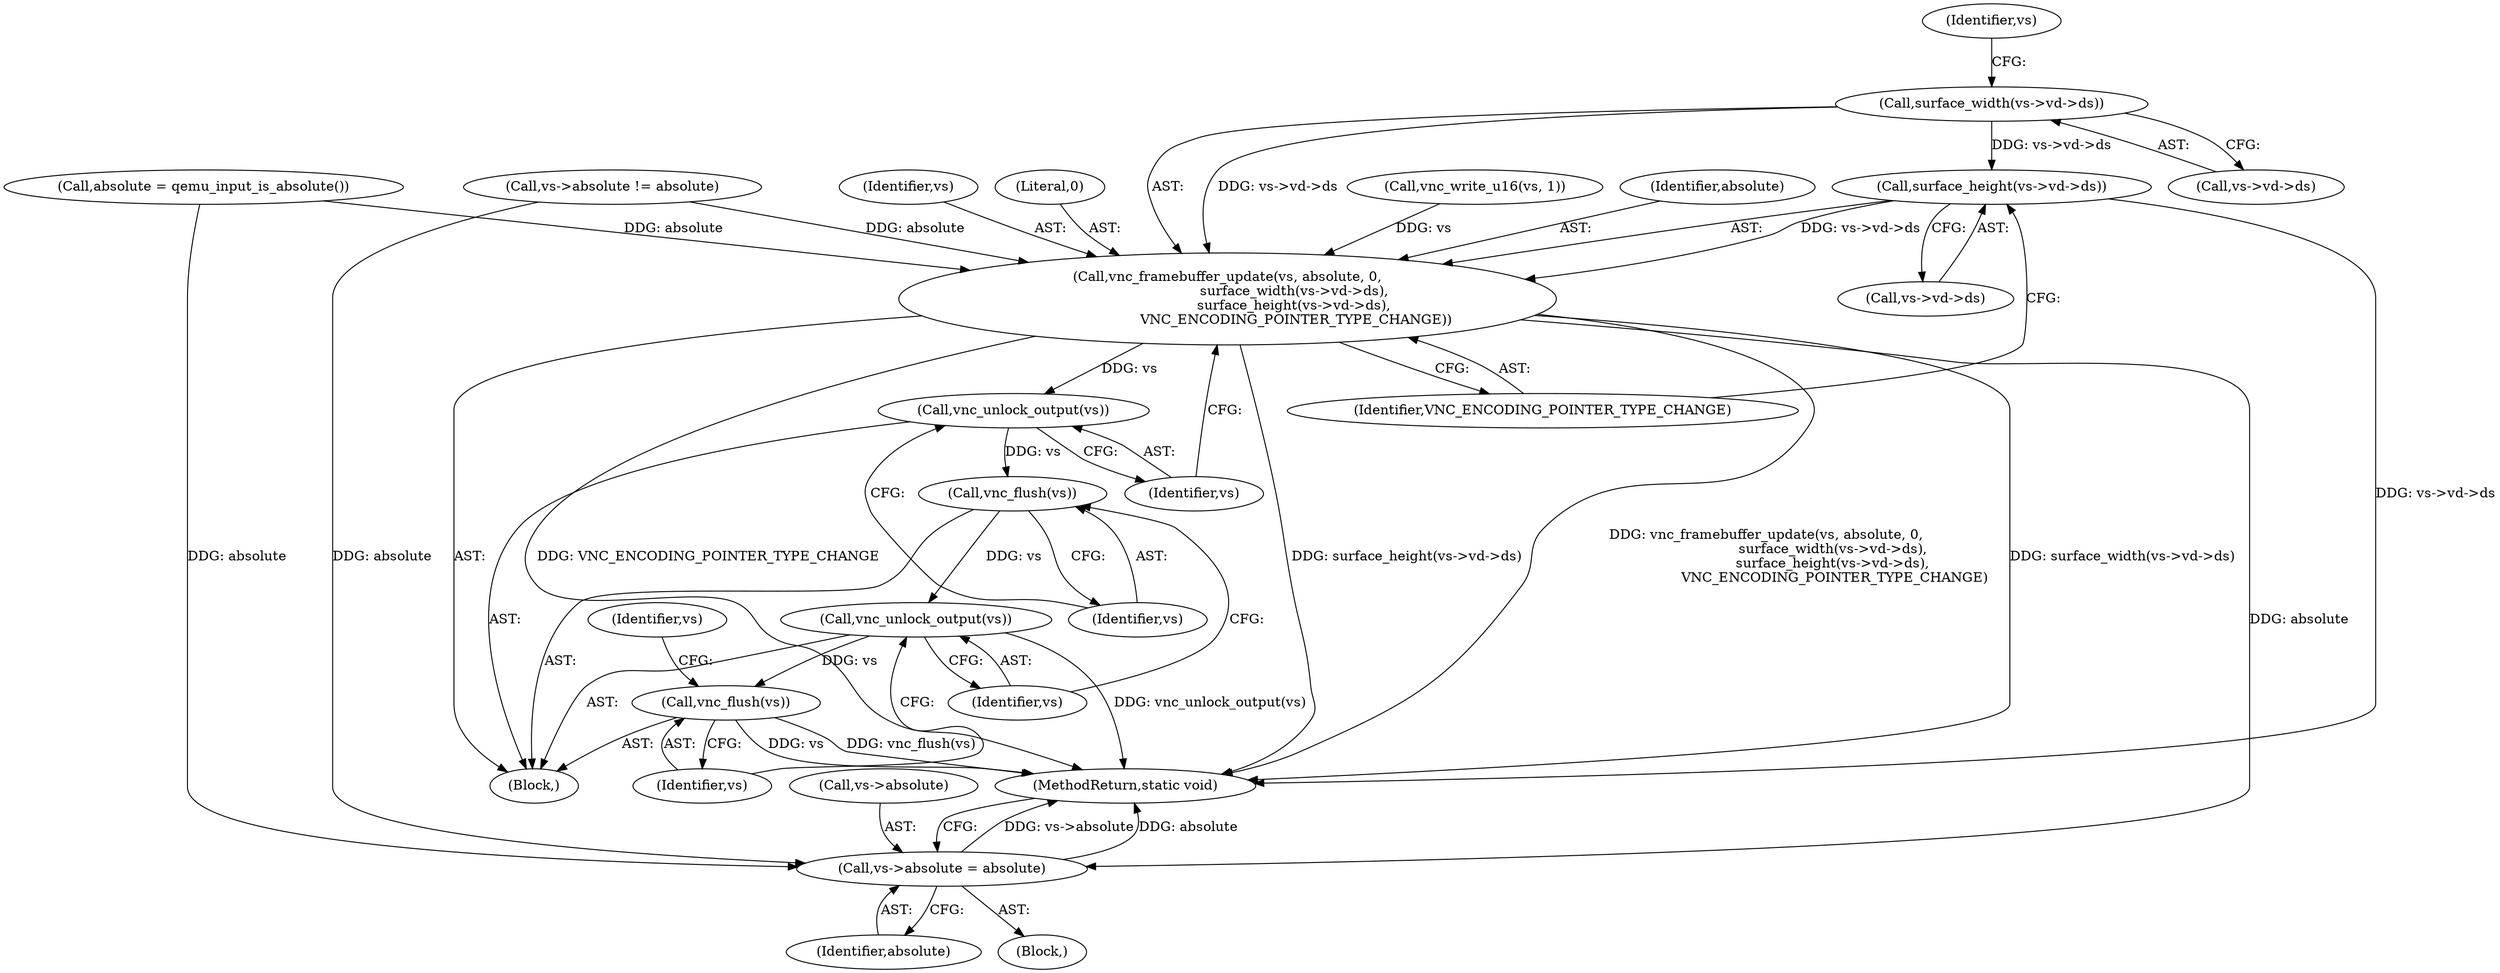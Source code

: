 digraph "1_qemu_bea60dd7679364493a0d7f5b54316c767cf894ef@del" {
"1000142" [label="(Call,surface_height(vs->vd->ds))"];
"1000136" [label="(Call,surface_width(vs->vd->ds))"];
"1000132" [label="(Call,vnc_framebuffer_update(vs, absolute, 0,\n                               surface_width(vs->vd->ds),\n                               surface_height(vs->vd->ds),\n                                VNC_ENCODING_POINTER_TYPE_CHANGE))"];
"1000149" [label="(Call,vnc_unlock_output(vs))"];
"1000151" [label="(Call,vnc_flush(vs))"];
"1000153" [label="(Call,vnc_unlock_output(vs))"];
"1000155" [label="(Call,vnc_flush(vs))"];
"1000157" [label="(Call,vs->absolute = absolute)"];
"1000149" [label="(Call,vnc_unlock_output(vs))"];
"1000145" [label="(Identifier,vs)"];
"1000112" [label="(Call,absolute = qemu_input_is_absolute())"];
"1000120" [label="(Call,vs->absolute != absolute)"];
"1000162" [label="(MethodReturn,static void)"];
"1000132" [label="(Call,vnc_framebuffer_update(vs, absolute, 0,\n                               surface_width(vs->vd->ds),\n                               surface_height(vs->vd->ds),\n                                VNC_ENCODING_POINTER_TYPE_CHANGE))"];
"1000129" [label="(Call,vnc_write_u16(vs, 1))"];
"1000153" [label="(Call,vnc_unlock_output(vs))"];
"1000150" [label="(Identifier,vs)"];
"1000125" [label="(Block,)"];
"1000151" [label="(Call,vnc_flush(vs))"];
"1000134" [label="(Identifier,absolute)"];
"1000136" [label="(Call,surface_width(vs->vd->ds))"];
"1000161" [label="(Identifier,absolute)"];
"1000156" [label="(Identifier,vs)"];
"1000137" [label="(Call,vs->vd->ds)"];
"1000103" [label="(Block,)"];
"1000142" [label="(Call,surface_height(vs->vd->ds))"];
"1000154" [label="(Identifier,vs)"];
"1000152" [label="(Identifier,vs)"];
"1000133" [label="(Identifier,vs)"];
"1000135" [label="(Literal,0)"];
"1000148" [label="(Identifier,VNC_ENCODING_POINTER_TYPE_CHANGE)"];
"1000159" [label="(Identifier,vs)"];
"1000157" [label="(Call,vs->absolute = absolute)"];
"1000158" [label="(Call,vs->absolute)"];
"1000155" [label="(Call,vnc_flush(vs))"];
"1000143" [label="(Call,vs->vd->ds)"];
"1000142" -> "1000132"  [label="AST: "];
"1000142" -> "1000143"  [label="CFG: "];
"1000143" -> "1000142"  [label="AST: "];
"1000148" -> "1000142"  [label="CFG: "];
"1000142" -> "1000162"  [label="DDG: vs->vd->ds"];
"1000142" -> "1000132"  [label="DDG: vs->vd->ds"];
"1000136" -> "1000142"  [label="DDG: vs->vd->ds"];
"1000136" -> "1000132"  [label="AST: "];
"1000136" -> "1000137"  [label="CFG: "];
"1000137" -> "1000136"  [label="AST: "];
"1000145" -> "1000136"  [label="CFG: "];
"1000136" -> "1000132"  [label="DDG: vs->vd->ds"];
"1000132" -> "1000125"  [label="AST: "];
"1000132" -> "1000148"  [label="CFG: "];
"1000133" -> "1000132"  [label="AST: "];
"1000134" -> "1000132"  [label="AST: "];
"1000135" -> "1000132"  [label="AST: "];
"1000148" -> "1000132"  [label="AST: "];
"1000150" -> "1000132"  [label="CFG: "];
"1000132" -> "1000162"  [label="DDG: surface_height(vs->vd->ds)"];
"1000132" -> "1000162"  [label="DDG: vnc_framebuffer_update(vs, absolute, 0,\n                               surface_width(vs->vd->ds),\n                               surface_height(vs->vd->ds),\n                                VNC_ENCODING_POINTER_TYPE_CHANGE)"];
"1000132" -> "1000162"  [label="DDG: VNC_ENCODING_POINTER_TYPE_CHANGE"];
"1000132" -> "1000162"  [label="DDG: surface_width(vs->vd->ds)"];
"1000129" -> "1000132"  [label="DDG: vs"];
"1000112" -> "1000132"  [label="DDG: absolute"];
"1000120" -> "1000132"  [label="DDG: absolute"];
"1000132" -> "1000149"  [label="DDG: vs"];
"1000132" -> "1000157"  [label="DDG: absolute"];
"1000149" -> "1000125"  [label="AST: "];
"1000149" -> "1000150"  [label="CFG: "];
"1000150" -> "1000149"  [label="AST: "];
"1000152" -> "1000149"  [label="CFG: "];
"1000149" -> "1000151"  [label="DDG: vs"];
"1000151" -> "1000125"  [label="AST: "];
"1000151" -> "1000152"  [label="CFG: "];
"1000152" -> "1000151"  [label="AST: "];
"1000154" -> "1000151"  [label="CFG: "];
"1000151" -> "1000153"  [label="DDG: vs"];
"1000153" -> "1000125"  [label="AST: "];
"1000153" -> "1000154"  [label="CFG: "];
"1000154" -> "1000153"  [label="AST: "];
"1000156" -> "1000153"  [label="CFG: "];
"1000153" -> "1000162"  [label="DDG: vnc_unlock_output(vs)"];
"1000153" -> "1000155"  [label="DDG: vs"];
"1000155" -> "1000125"  [label="AST: "];
"1000155" -> "1000156"  [label="CFG: "];
"1000156" -> "1000155"  [label="AST: "];
"1000159" -> "1000155"  [label="CFG: "];
"1000155" -> "1000162"  [label="DDG: vs"];
"1000155" -> "1000162"  [label="DDG: vnc_flush(vs)"];
"1000157" -> "1000103"  [label="AST: "];
"1000157" -> "1000161"  [label="CFG: "];
"1000158" -> "1000157"  [label="AST: "];
"1000161" -> "1000157"  [label="AST: "];
"1000162" -> "1000157"  [label="CFG: "];
"1000157" -> "1000162"  [label="DDG: vs->absolute"];
"1000157" -> "1000162"  [label="DDG: absolute"];
"1000112" -> "1000157"  [label="DDG: absolute"];
"1000120" -> "1000157"  [label="DDG: absolute"];
}
